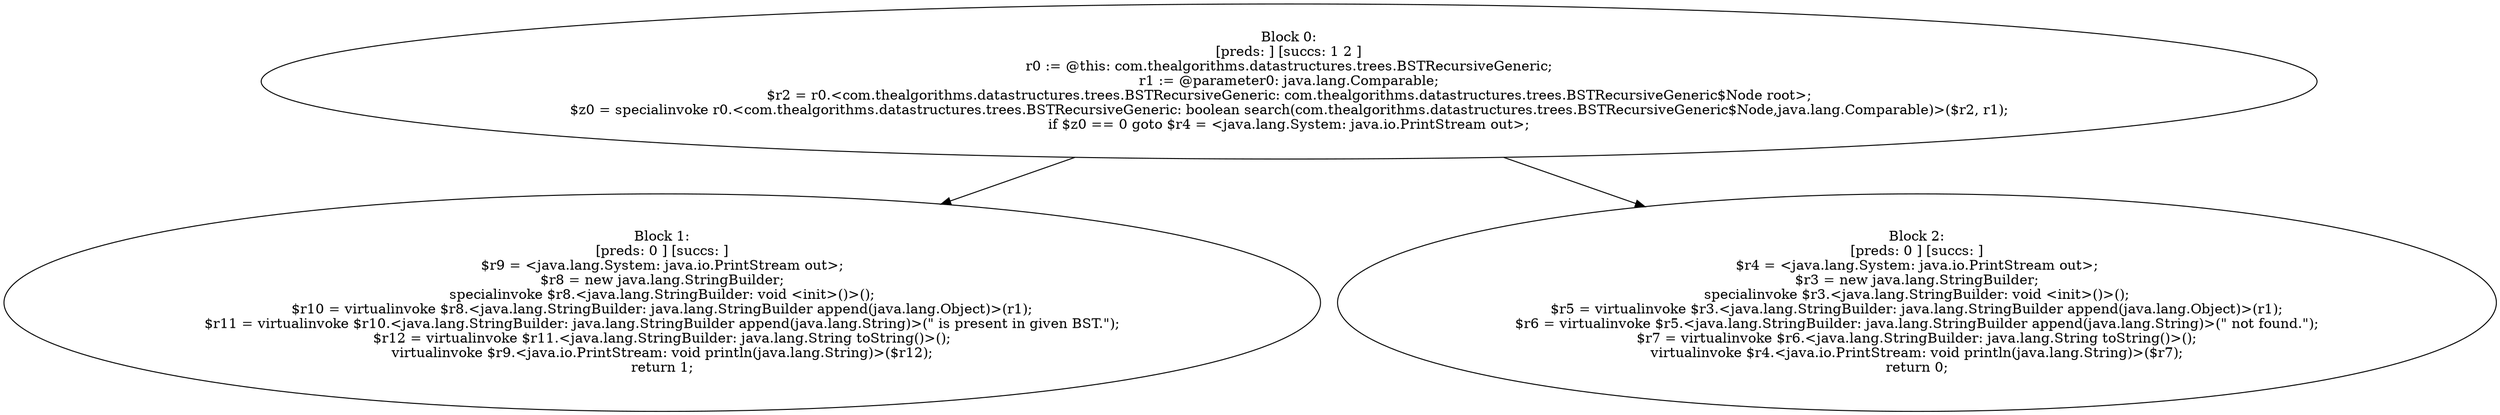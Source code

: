 digraph "unitGraph" {
    "Block 0:
[preds: ] [succs: 1 2 ]
r0 := @this: com.thealgorithms.datastructures.trees.BSTRecursiveGeneric;
r1 := @parameter0: java.lang.Comparable;
$r2 = r0.<com.thealgorithms.datastructures.trees.BSTRecursiveGeneric: com.thealgorithms.datastructures.trees.BSTRecursiveGeneric$Node root>;
$z0 = specialinvoke r0.<com.thealgorithms.datastructures.trees.BSTRecursiveGeneric: boolean search(com.thealgorithms.datastructures.trees.BSTRecursiveGeneric$Node,java.lang.Comparable)>($r2, r1);
if $z0 == 0 goto $r4 = <java.lang.System: java.io.PrintStream out>;
"
    "Block 1:
[preds: 0 ] [succs: ]
$r9 = <java.lang.System: java.io.PrintStream out>;
$r8 = new java.lang.StringBuilder;
specialinvoke $r8.<java.lang.StringBuilder: void <init>()>();
$r10 = virtualinvoke $r8.<java.lang.StringBuilder: java.lang.StringBuilder append(java.lang.Object)>(r1);
$r11 = virtualinvoke $r10.<java.lang.StringBuilder: java.lang.StringBuilder append(java.lang.String)>(\" is present in given BST.\");
$r12 = virtualinvoke $r11.<java.lang.StringBuilder: java.lang.String toString()>();
virtualinvoke $r9.<java.io.PrintStream: void println(java.lang.String)>($r12);
return 1;
"
    "Block 2:
[preds: 0 ] [succs: ]
$r4 = <java.lang.System: java.io.PrintStream out>;
$r3 = new java.lang.StringBuilder;
specialinvoke $r3.<java.lang.StringBuilder: void <init>()>();
$r5 = virtualinvoke $r3.<java.lang.StringBuilder: java.lang.StringBuilder append(java.lang.Object)>(r1);
$r6 = virtualinvoke $r5.<java.lang.StringBuilder: java.lang.StringBuilder append(java.lang.String)>(\" not found.\");
$r7 = virtualinvoke $r6.<java.lang.StringBuilder: java.lang.String toString()>();
virtualinvoke $r4.<java.io.PrintStream: void println(java.lang.String)>($r7);
return 0;
"
    "Block 0:
[preds: ] [succs: 1 2 ]
r0 := @this: com.thealgorithms.datastructures.trees.BSTRecursiveGeneric;
r1 := @parameter0: java.lang.Comparable;
$r2 = r0.<com.thealgorithms.datastructures.trees.BSTRecursiveGeneric: com.thealgorithms.datastructures.trees.BSTRecursiveGeneric$Node root>;
$z0 = specialinvoke r0.<com.thealgorithms.datastructures.trees.BSTRecursiveGeneric: boolean search(com.thealgorithms.datastructures.trees.BSTRecursiveGeneric$Node,java.lang.Comparable)>($r2, r1);
if $z0 == 0 goto $r4 = <java.lang.System: java.io.PrintStream out>;
"->"Block 1:
[preds: 0 ] [succs: ]
$r9 = <java.lang.System: java.io.PrintStream out>;
$r8 = new java.lang.StringBuilder;
specialinvoke $r8.<java.lang.StringBuilder: void <init>()>();
$r10 = virtualinvoke $r8.<java.lang.StringBuilder: java.lang.StringBuilder append(java.lang.Object)>(r1);
$r11 = virtualinvoke $r10.<java.lang.StringBuilder: java.lang.StringBuilder append(java.lang.String)>(\" is present in given BST.\");
$r12 = virtualinvoke $r11.<java.lang.StringBuilder: java.lang.String toString()>();
virtualinvoke $r9.<java.io.PrintStream: void println(java.lang.String)>($r12);
return 1;
";
    "Block 0:
[preds: ] [succs: 1 2 ]
r0 := @this: com.thealgorithms.datastructures.trees.BSTRecursiveGeneric;
r1 := @parameter0: java.lang.Comparable;
$r2 = r0.<com.thealgorithms.datastructures.trees.BSTRecursiveGeneric: com.thealgorithms.datastructures.trees.BSTRecursiveGeneric$Node root>;
$z0 = specialinvoke r0.<com.thealgorithms.datastructures.trees.BSTRecursiveGeneric: boolean search(com.thealgorithms.datastructures.trees.BSTRecursiveGeneric$Node,java.lang.Comparable)>($r2, r1);
if $z0 == 0 goto $r4 = <java.lang.System: java.io.PrintStream out>;
"->"Block 2:
[preds: 0 ] [succs: ]
$r4 = <java.lang.System: java.io.PrintStream out>;
$r3 = new java.lang.StringBuilder;
specialinvoke $r3.<java.lang.StringBuilder: void <init>()>();
$r5 = virtualinvoke $r3.<java.lang.StringBuilder: java.lang.StringBuilder append(java.lang.Object)>(r1);
$r6 = virtualinvoke $r5.<java.lang.StringBuilder: java.lang.StringBuilder append(java.lang.String)>(\" not found.\");
$r7 = virtualinvoke $r6.<java.lang.StringBuilder: java.lang.String toString()>();
virtualinvoke $r4.<java.io.PrintStream: void println(java.lang.String)>($r7);
return 0;
";
}
